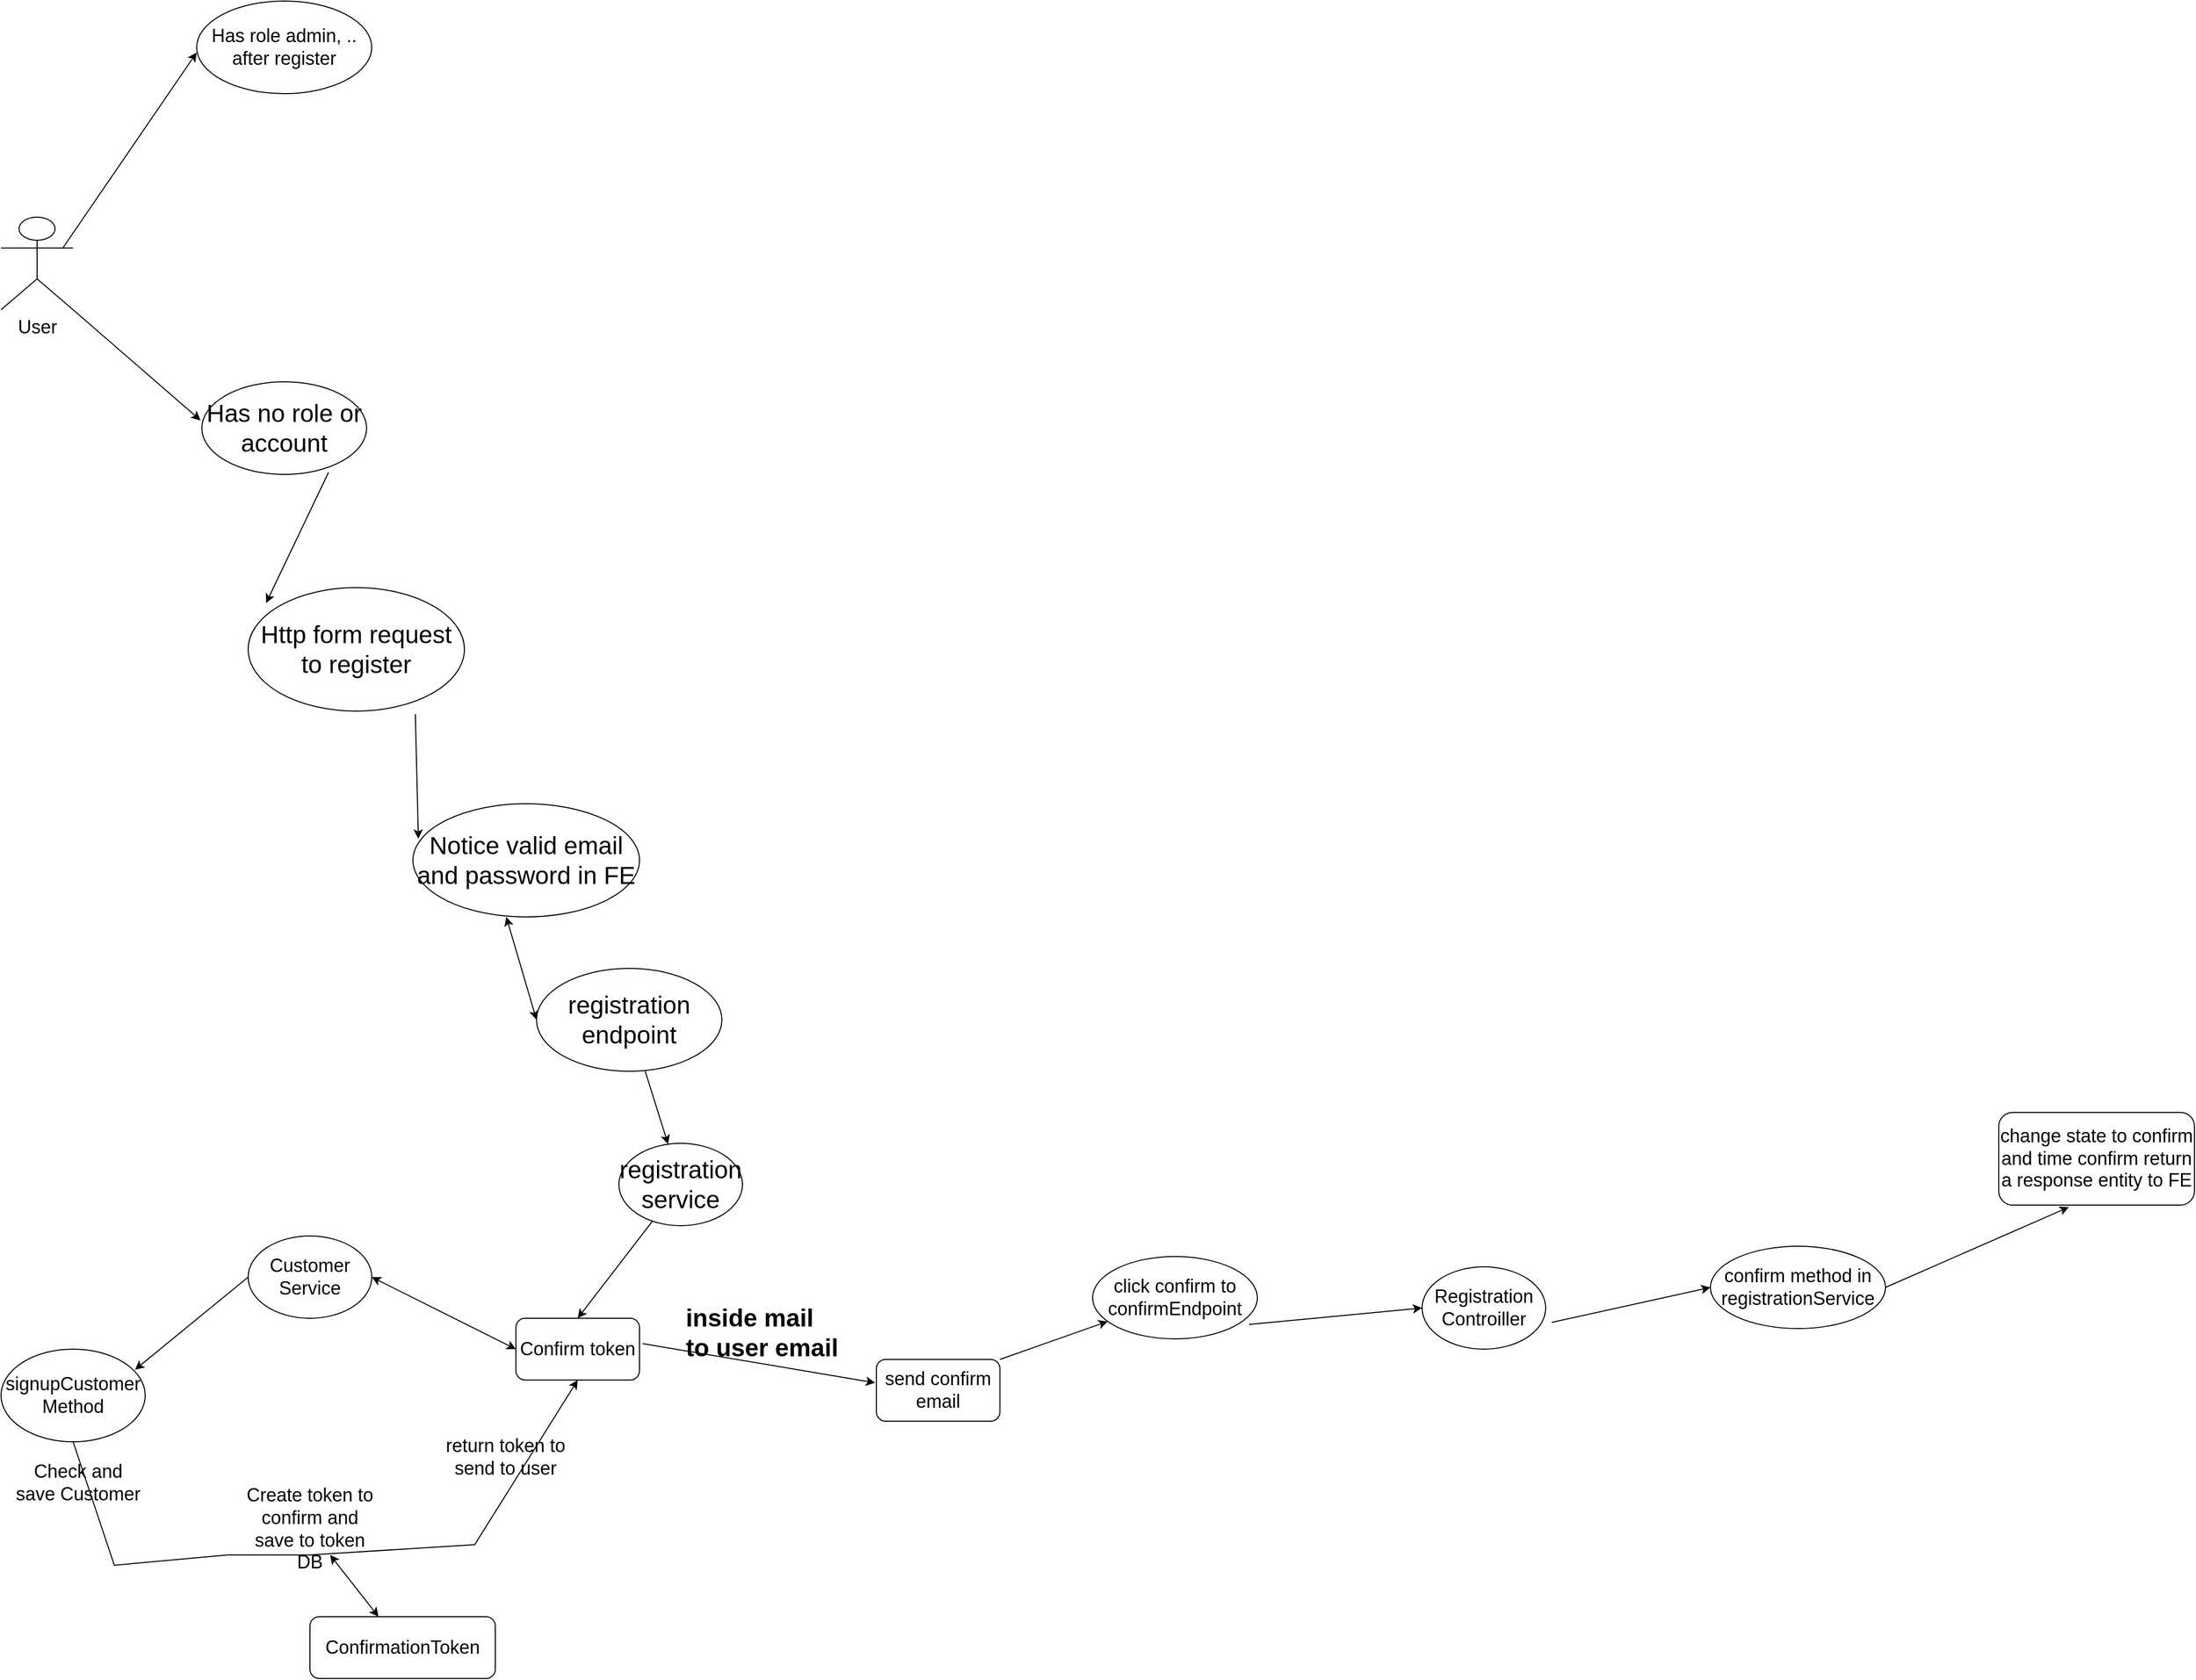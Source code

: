 <mxfile version="21.5.2" type="github">
  <diagram name="Trang-1" id="8A041tUXnW5OPchwVmy4">
    <mxGraphModel dx="3268" dy="2068" grid="1" gridSize="10" guides="1" tooltips="1" connect="1" arrows="1" fold="1" page="0" pageScale="1" pageWidth="827" pageHeight="1169" math="0" shadow="0">
      <root>
        <mxCell id="0" />
        <mxCell id="1" parent="0" />
        <mxCell id="LjmC9Kq2_VQWsRULpjBZ-1" value="&lt;font style=&quot;font-size: 18px;&quot;&gt;Has role admin, .. after register&lt;/font&gt;" style="ellipse;whiteSpace=wrap;html=1;align=center;" parent="1" vertex="1">
          <mxGeometry x="-80" y="-20" width="170" height="90" as="geometry" />
        </mxCell>
        <mxCell id="LjmC9Kq2_VQWsRULpjBZ-2" value="&lt;font style=&quot;font-size: 24px;&quot;&gt;Http form request to register&lt;/font&gt;" style="ellipse;whiteSpace=wrap;html=1;" parent="1" vertex="1">
          <mxGeometry x="-30" y="550" width="210" height="120" as="geometry" />
        </mxCell>
        <mxCell id="LjmC9Kq2_VQWsRULpjBZ-3" value="&lt;font style=&quot;font-size: 24px;&quot;&gt;registration endpoint&lt;/font&gt;" style="ellipse;whiteSpace=wrap;html=1;" parent="1" vertex="1">
          <mxGeometry x="250" y="920" width="180" height="100" as="geometry" />
        </mxCell>
        <mxCell id="LjmC9Kq2_VQWsRULpjBZ-6" value="&lt;font style=&quot;font-size: 24px;&quot;&gt;registration service&lt;/font&gt;" style="ellipse;whiteSpace=wrap;html=1;" parent="1" vertex="1">
          <mxGeometry x="330" y="1090" width="120" height="80" as="geometry" />
        </mxCell>
        <mxCell id="LjmC9Kq2_VQWsRULpjBZ-11" value="" style="endArrow=classic;html=1;rounded=0;" parent="1" source="LjmC9Kq2_VQWsRULpjBZ-3" target="LjmC9Kq2_VQWsRULpjBZ-6" edge="1">
          <mxGeometry width="50" height="50" relative="1" as="geometry">
            <mxPoint x="380" y="450" as="sourcePoint" />
            <mxPoint x="430" y="400" as="targetPoint" />
          </mxGeometry>
        </mxCell>
        <mxCell id="NTZS6p91OAcP8tLEtoPU-1" value="&lt;font style=&quot;font-size: 18px;&quot;&gt;User&lt;/font&gt;" style="shape=umlActor;verticalLabelPosition=bottom;verticalAlign=top;html=1;" vertex="1" parent="1">
          <mxGeometry x="-270" y="190" width="70" height="90" as="geometry" />
        </mxCell>
        <mxCell id="NTZS6p91OAcP8tLEtoPU-2" value="" style="endArrow=classic;html=1;rounded=0;" edge="1" parent="1">
          <mxGeometry width="50" height="50" relative="1" as="geometry">
            <mxPoint x="-210" y="220" as="sourcePoint" />
            <mxPoint x="-80" y="30" as="targetPoint" />
          </mxGeometry>
        </mxCell>
        <mxCell id="NTZS6p91OAcP8tLEtoPU-3" value="&lt;font style=&quot;font-size: 24px;&quot;&gt;Has no role or account&lt;/font&gt;" style="ellipse;whiteSpace=wrap;html=1;" vertex="1" parent="1">
          <mxGeometry x="-75" y="350" width="160" height="90" as="geometry" />
        </mxCell>
        <mxCell id="NTZS6p91OAcP8tLEtoPU-5" value="" style="endArrow=classic;html=1;rounded=0;entryX=-0.008;entryY=0.416;entryDx=0;entryDy=0;entryPerimeter=0;" edge="1" parent="1" target="NTZS6p91OAcP8tLEtoPU-3">
          <mxGeometry width="50" height="50" relative="1" as="geometry">
            <mxPoint x="-200" y="280" as="sourcePoint" />
            <mxPoint x="-150" y="230" as="targetPoint" />
          </mxGeometry>
        </mxCell>
        <mxCell id="NTZS6p91OAcP8tLEtoPU-7" value="" style="endArrow=classic;html=1;rounded=0;entryX=0.083;entryY=0.125;entryDx=0;entryDy=0;entryPerimeter=0;exitX=0.769;exitY=0.978;exitDx=0;exitDy=0;exitPerimeter=0;" edge="1" parent="1" source="NTZS6p91OAcP8tLEtoPU-3" target="LjmC9Kq2_VQWsRULpjBZ-2">
          <mxGeometry width="50" height="50" relative="1" as="geometry">
            <mxPoint y="540" as="sourcePoint" />
            <mxPoint x="50" y="490" as="targetPoint" />
          </mxGeometry>
        </mxCell>
        <mxCell id="NTZS6p91OAcP8tLEtoPU-8" value="" style="endArrow=classic;html=1;rounded=0;entryX=0.024;entryY=0.309;entryDx=0;entryDy=0;entryPerimeter=0;exitX=0.773;exitY=1.025;exitDx=0;exitDy=0;exitPerimeter=0;" edge="1" parent="1" source="LjmC9Kq2_VQWsRULpjBZ-2" target="NTZS6p91OAcP8tLEtoPU-9">
          <mxGeometry width="50" height="50" relative="1" as="geometry">
            <mxPoint x="170" y="660" as="sourcePoint" />
            <mxPoint x="20" y="800" as="targetPoint" />
          </mxGeometry>
        </mxCell>
        <mxCell id="NTZS6p91OAcP8tLEtoPU-9" value="&lt;font style=&quot;font-size: 24px;&quot;&gt;Notice valid email and password in FE&lt;/font&gt;" style="ellipse;whiteSpace=wrap;html=1;" vertex="1" parent="1">
          <mxGeometry x="130" y="760" width="220" height="110" as="geometry" />
        </mxCell>
        <mxCell id="NTZS6p91OAcP8tLEtoPU-10" value="" style="endArrow=classic;startArrow=classic;html=1;rounded=0;entryX=0;entryY=0.5;entryDx=0;entryDy=0;exitX=0.412;exitY=1;exitDx=0;exitDy=0;exitPerimeter=0;" edge="1" parent="1" source="NTZS6p91OAcP8tLEtoPU-9" target="LjmC9Kq2_VQWsRULpjBZ-3">
          <mxGeometry width="50" height="50" relative="1" as="geometry">
            <mxPoint x="30" y="930" as="sourcePoint" />
            <mxPoint x="80" y="880" as="targetPoint" />
          </mxGeometry>
        </mxCell>
        <mxCell id="NTZS6p91OAcP8tLEtoPU-11" value="" style="endArrow=classic;html=1;rounded=0;entryX=0.5;entryY=0;entryDx=0;entryDy=0;" edge="1" parent="1" source="LjmC9Kq2_VQWsRULpjBZ-6" target="HxPMgDZnOBgNdD9O4cuE-1">
          <mxGeometry width="50" height="50" relative="1" as="geometry">
            <mxPoint x="320" y="1280" as="sourcePoint" />
            <mxPoint x="120" y="1350" as="targetPoint" />
          </mxGeometry>
        </mxCell>
        <mxCell id="HxPMgDZnOBgNdD9O4cuE-1" value="&lt;font style=&quot;font-size: 18px;&quot;&gt;Confirm token&lt;/font&gt;" style="rounded=1;whiteSpace=wrap;html=1;" vertex="1" parent="1">
          <mxGeometry x="230" y="1260" width="120" height="60" as="geometry" />
        </mxCell>
        <mxCell id="HxPMgDZnOBgNdD9O4cuE-2" value="&lt;font style=&quot;font-size: 18px;&quot;&gt;send confirm email&lt;/font&gt;" style="rounded=1;whiteSpace=wrap;html=1;" vertex="1" parent="1">
          <mxGeometry x="580" y="1300" width="120" height="60" as="geometry" />
        </mxCell>
        <mxCell id="HxPMgDZnOBgNdD9O4cuE-3" value="" style="endArrow=classic;html=1;rounded=0;exitX=1.025;exitY=0.41;exitDx=0;exitDy=0;exitPerimeter=0;entryX=-0.01;entryY=0.378;entryDx=0;entryDy=0;entryPerimeter=0;" edge="1" parent="1" source="HxPMgDZnOBgNdD9O4cuE-1" target="HxPMgDZnOBgNdD9O4cuE-2">
          <mxGeometry width="50" height="50" relative="1" as="geometry">
            <mxPoint x="240" y="1370" as="sourcePoint" />
            <mxPoint x="290" y="1320" as="targetPoint" />
          </mxGeometry>
        </mxCell>
        <mxCell id="HxPMgDZnOBgNdD9O4cuE-4" value="&lt;h1&gt;inside mail to user email&lt;/h1&gt;" style="text;html=1;strokeColor=none;fillColor=none;spacing=5;spacingTop=-20;whiteSpace=wrap;overflow=hidden;rounded=0;" vertex="1" parent="1">
          <mxGeometry x="390" y="1240" width="160" height="70" as="geometry" />
        </mxCell>
        <mxCell id="HxPMgDZnOBgNdD9O4cuE-5" value="&lt;font style=&quot;font-size: 18px;&quot;&gt;Customer Service&lt;/font&gt;" style="ellipse;whiteSpace=wrap;html=1;" vertex="1" parent="1">
          <mxGeometry x="-30" y="1180" width="120" height="80" as="geometry" />
        </mxCell>
        <mxCell id="HxPMgDZnOBgNdD9O4cuE-6" value="" style="endArrow=classic;startArrow=classic;html=1;rounded=0;entryX=0;entryY=0.5;entryDx=0;entryDy=0;exitX=1;exitY=0.5;exitDx=0;exitDy=0;" edge="1" parent="1" source="HxPMgDZnOBgNdD9O4cuE-5" target="HxPMgDZnOBgNdD9O4cuE-1">
          <mxGeometry width="50" height="50" relative="1" as="geometry">
            <mxPoint x="-100" y="1260" as="sourcePoint" />
            <mxPoint x="-50" y="1210" as="targetPoint" />
          </mxGeometry>
        </mxCell>
        <mxCell id="HxPMgDZnOBgNdD9O4cuE-7" value="&lt;font style=&quot;font-size: 18px;&quot;&gt;signupCustomer Method&lt;/font&gt;" style="ellipse;whiteSpace=wrap;html=1;" vertex="1" parent="1">
          <mxGeometry x="-270" y="1290" width="140" height="90" as="geometry" />
        </mxCell>
        <mxCell id="HxPMgDZnOBgNdD9O4cuE-9" value="" style="endArrow=classic;html=1;rounded=0;entryX=0.929;entryY=0.222;entryDx=0;entryDy=0;entryPerimeter=0;exitX=0;exitY=0.5;exitDx=0;exitDy=0;" edge="1" parent="1" source="HxPMgDZnOBgNdD9O4cuE-5" target="HxPMgDZnOBgNdD9O4cuE-7">
          <mxGeometry width="50" height="50" relative="1" as="geometry">
            <mxPoint x="-180" y="1230" as="sourcePoint" />
            <mxPoint x="-130" y="1180" as="targetPoint" />
          </mxGeometry>
        </mxCell>
        <mxCell id="HxPMgDZnOBgNdD9O4cuE-12" value="" style="endArrow=classic;html=1;rounded=0;exitX=0.5;exitY=1;exitDx=0;exitDy=0;entryX=0.5;entryY=1;entryDx=0;entryDy=0;" edge="1" parent="1" source="HxPMgDZnOBgNdD9O4cuE-7" target="HxPMgDZnOBgNdD9O4cuE-1">
          <mxGeometry width="50" height="50" relative="1" as="geometry">
            <mxPoint x="-360" y="1470" as="sourcePoint" />
            <mxPoint x="100" y="1420" as="targetPoint" />
            <Array as="points">
              <mxPoint x="-160" y="1500" />
              <mxPoint x="-50" y="1490" />
              <mxPoint x="30" y="1490" />
              <mxPoint x="190" y="1480" />
            </Array>
          </mxGeometry>
        </mxCell>
        <mxCell id="HxPMgDZnOBgNdD9O4cuE-13" value="&lt;font style=&quot;font-size: 18px;&quot;&gt;Check and save Customer&lt;/font&gt;" style="text;html=1;strokeColor=none;fillColor=none;align=center;verticalAlign=middle;whiteSpace=wrap;rounded=0;" vertex="1" parent="1">
          <mxGeometry x="-260" y="1390" width="130" height="60" as="geometry" />
        </mxCell>
        <mxCell id="HxPMgDZnOBgNdD9O4cuE-15" value="&lt;font style=&quot;font-size: 18px;&quot;&gt;Create token to confirm and save to token DB&lt;/font&gt;" style="text;html=1;strokeColor=none;fillColor=none;align=center;verticalAlign=middle;whiteSpace=wrap;rounded=0;" vertex="1" parent="1">
          <mxGeometry x="-35" y="1440" width="130" height="50" as="geometry" />
        </mxCell>
        <mxCell id="HxPMgDZnOBgNdD9O4cuE-17" value="&lt;font style=&quot;font-size: 18px;&quot;&gt;return token to send to user&lt;/font&gt;" style="text;html=1;strokeColor=none;fillColor=none;align=center;verticalAlign=middle;whiteSpace=wrap;rounded=0;" vertex="1" parent="1">
          <mxGeometry x="160" y="1380" width="120" height="30" as="geometry" />
        </mxCell>
        <mxCell id="HxPMgDZnOBgNdD9O4cuE-18" value="" style="endArrow=classic;startArrow=classic;html=1;rounded=0;" edge="1" parent="1" source="HxPMgDZnOBgNdD9O4cuE-15" target="HxPMgDZnOBgNdD9O4cuE-19">
          <mxGeometry width="50" height="50" relative="1" as="geometry">
            <mxPoint x="-230" y="1680" as="sourcePoint" />
            <mxPoint x="-180" y="1630" as="targetPoint" />
          </mxGeometry>
        </mxCell>
        <mxCell id="HxPMgDZnOBgNdD9O4cuE-19" value="&lt;font style=&quot;font-size: 18px;&quot;&gt;ConfirmationToken&lt;/font&gt;" style="rounded=1;whiteSpace=wrap;html=1;" vertex="1" parent="1">
          <mxGeometry x="30" y="1550" width="180" height="60" as="geometry" />
        </mxCell>
        <mxCell id="HxPMgDZnOBgNdD9O4cuE-20" value="&lt;font style=&quot;font-size: 18px;&quot;&gt;click confirm to confirmEndpoint&lt;/font&gt;" style="ellipse;whiteSpace=wrap;html=1;" vertex="1" parent="1">
          <mxGeometry x="790" y="1200" width="160" height="80" as="geometry" />
        </mxCell>
        <mxCell id="HxPMgDZnOBgNdD9O4cuE-21" value="" style="endArrow=classic;html=1;rounded=0;exitX=1;exitY=0;exitDx=0;exitDy=0;" edge="1" parent="1" source="HxPMgDZnOBgNdD9O4cuE-2" target="HxPMgDZnOBgNdD9O4cuE-20">
          <mxGeometry width="50" height="50" relative="1" as="geometry">
            <mxPoint x="670" y="1370" as="sourcePoint" />
            <mxPoint x="540" y="1360" as="targetPoint" />
          </mxGeometry>
        </mxCell>
        <mxCell id="HxPMgDZnOBgNdD9O4cuE-22" value="&lt;font style=&quot;font-size: 18px;&quot;&gt;Registration Controiller&lt;/font&gt;" style="ellipse;whiteSpace=wrap;html=1;" vertex="1" parent="1">
          <mxGeometry x="1110" y="1210" width="120" height="80" as="geometry" />
        </mxCell>
        <mxCell id="HxPMgDZnOBgNdD9O4cuE-23" value="" style="endArrow=classic;html=1;rounded=0;exitX=0.95;exitY=0.825;exitDx=0;exitDy=0;exitPerimeter=0;entryX=0;entryY=0.5;entryDx=0;entryDy=0;" edge="1" parent="1" source="HxPMgDZnOBgNdD9O4cuE-20" target="HxPMgDZnOBgNdD9O4cuE-22">
          <mxGeometry width="50" height="50" relative="1" as="geometry">
            <mxPoint x="720" y="1730" as="sourcePoint" />
            <mxPoint x="770" y="1680" as="targetPoint" />
          </mxGeometry>
        </mxCell>
        <mxCell id="HxPMgDZnOBgNdD9O4cuE-24" value="&lt;font style=&quot;font-size: 18px;&quot;&gt;confirm method in registrationService&lt;/font&gt;" style="ellipse;whiteSpace=wrap;html=1;" vertex="1" parent="1">
          <mxGeometry x="1390" y="1190" width="170" height="80" as="geometry" />
        </mxCell>
        <mxCell id="HxPMgDZnOBgNdD9O4cuE-25" value="&lt;font style=&quot;font-size: 18px;&quot;&gt;change state to confirm and time confirm return a response entity to FE&lt;/font&gt;" style="rounded=1;whiteSpace=wrap;html=1;" vertex="1" parent="1">
          <mxGeometry x="1670" y="1060" width="190" height="90" as="geometry" />
        </mxCell>
        <mxCell id="HxPMgDZnOBgNdD9O4cuE-27" value="" style="endArrow=classic;html=1;rounded=0;exitX=1.05;exitY=0.675;exitDx=0;exitDy=0;entryX=0;entryY=0.5;entryDx=0;entryDy=0;exitPerimeter=0;" edge="1" parent="1" source="HxPMgDZnOBgNdD9O4cuE-22" target="HxPMgDZnOBgNdD9O4cuE-24">
          <mxGeometry width="50" height="50" relative="1" as="geometry">
            <mxPoint x="660" y="2110" as="sourcePoint" />
            <mxPoint x="710" y="2060" as="targetPoint" />
          </mxGeometry>
        </mxCell>
        <mxCell id="HxPMgDZnOBgNdD9O4cuE-28" value="" style="endArrow=classic;html=1;rounded=0;exitX=1;exitY=0.5;exitDx=0;exitDy=0;entryX=0.358;entryY=1.022;entryDx=0;entryDy=0;entryPerimeter=0;" edge="1" parent="1" source="HxPMgDZnOBgNdD9O4cuE-24" target="HxPMgDZnOBgNdD9O4cuE-25">
          <mxGeometry width="50" height="50" relative="1" as="geometry">
            <mxPoint x="660" y="2110" as="sourcePoint" />
            <mxPoint x="710" y="2060" as="targetPoint" />
          </mxGeometry>
        </mxCell>
        <mxCell id="HxPMgDZnOBgNdD9O4cuE-29" style="edgeStyle=orthogonalEdgeStyle;rounded=0;orthogonalLoop=1;jettySize=auto;html=1;exitX=0.5;exitY=1;exitDx=0;exitDy=0;" edge="1" parent="1" source="HxPMgDZnOBgNdD9O4cuE-24" target="HxPMgDZnOBgNdD9O4cuE-24">
          <mxGeometry relative="1" as="geometry" />
        </mxCell>
        <mxCell id="HxPMgDZnOBgNdD9O4cuE-32" style="edgeStyle=orthogonalEdgeStyle;rounded=0;orthogonalLoop=1;jettySize=auto;html=1;exitX=0.5;exitY=1;exitDx=0;exitDy=0;" edge="1" parent="1" source="HxPMgDZnOBgNdD9O4cuE-4" target="HxPMgDZnOBgNdD9O4cuE-4">
          <mxGeometry relative="1" as="geometry" />
        </mxCell>
      </root>
    </mxGraphModel>
  </diagram>
</mxfile>
